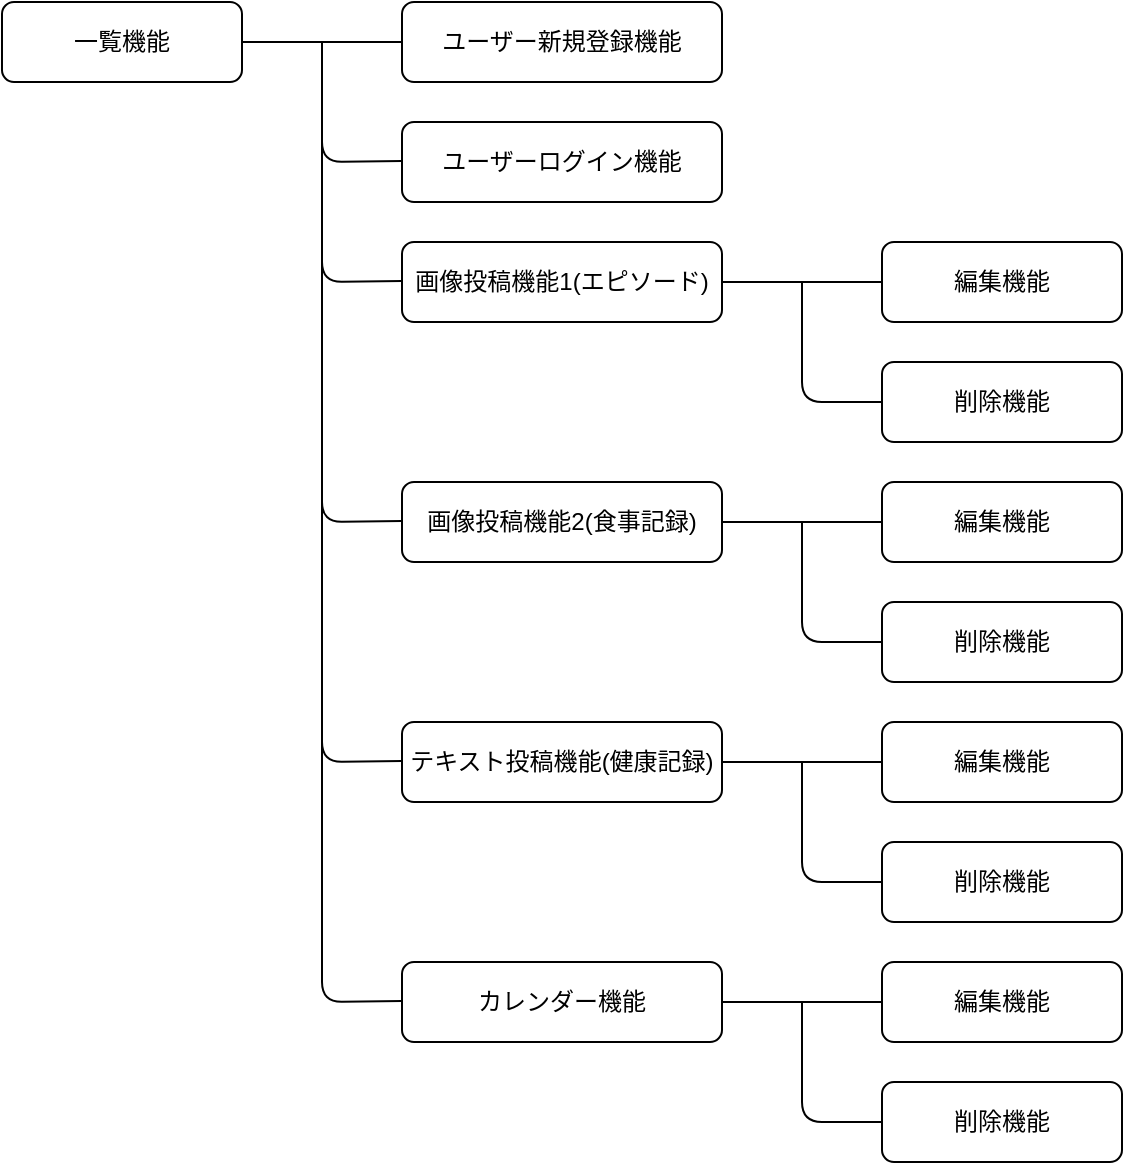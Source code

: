 <mxfile>
    <diagram id="nAlNOFsx1Q_IyMmYSjbP" name="ページ1">
        <mxGraphModel dx="774" dy="680" grid="0" gridSize="10" guides="1" tooltips="1" connect="1" arrows="1" fold="1" page="1" pageScale="1" pageWidth="827" pageHeight="1169" math="0" shadow="0">
            <root>
                <mxCell id="0"/>
                <mxCell id="1" parent="0"/>
                <mxCell id="2" value="一覧機能" style="rounded=1;whiteSpace=wrap;html=1;" parent="1" vertex="1">
                    <mxGeometry x="40" y="120" width="120" height="40" as="geometry"/>
                </mxCell>
                <mxCell id="3" value="ユーザー新規登録機能" style="rounded=1;whiteSpace=wrap;html=1;" parent="1" vertex="1">
                    <mxGeometry x="240" y="120" width="160" height="40" as="geometry"/>
                </mxCell>
                <mxCell id="4" value="ユーザーログイン機能" style="rounded=1;whiteSpace=wrap;html=1;" parent="1" vertex="1">
                    <mxGeometry x="240" y="180" width="160" height="40" as="geometry"/>
                </mxCell>
                <mxCell id="5" value="画像投稿機能1(エピソード)" style="rounded=1;whiteSpace=wrap;html=1;" parent="1" vertex="1">
                    <mxGeometry x="240" y="240" width="160" height="40" as="geometry"/>
                </mxCell>
                <mxCell id="6" value="画像投稿機能2(食事記録)" style="rounded=1;whiteSpace=wrap;html=1;" parent="1" vertex="1">
                    <mxGeometry x="240" y="360" width="160" height="40" as="geometry"/>
                </mxCell>
                <mxCell id="7" value="テキスト投稿機能(健康記録)" style="rounded=1;whiteSpace=wrap;html=1;" parent="1" vertex="1">
                    <mxGeometry x="240" y="480" width="160" height="40" as="geometry"/>
                </mxCell>
                <mxCell id="8" value="カレンダー機能" style="rounded=1;whiteSpace=wrap;html=1;" parent="1" vertex="1">
                    <mxGeometry x="240" y="600" width="160" height="40" as="geometry"/>
                </mxCell>
                <mxCell id="9" value="編集機能" style="rounded=1;whiteSpace=wrap;html=1;" parent="1" vertex="1">
                    <mxGeometry x="480" y="240" width="120" height="40" as="geometry"/>
                </mxCell>
                <mxCell id="10" value="削除機能" style="rounded=1;whiteSpace=wrap;html=1;" parent="1" vertex="1">
                    <mxGeometry x="480" y="300" width="120" height="40" as="geometry"/>
                </mxCell>
                <mxCell id="11" value="編集機能" style="rounded=1;whiteSpace=wrap;html=1;" parent="1" vertex="1">
                    <mxGeometry x="480" y="600" width="120" height="40" as="geometry"/>
                </mxCell>
                <mxCell id="12" value="編集機能" style="rounded=1;whiteSpace=wrap;html=1;" parent="1" vertex="1">
                    <mxGeometry x="480" y="480" width="120" height="40" as="geometry"/>
                </mxCell>
                <mxCell id="13" value="編集機能" style="rounded=1;whiteSpace=wrap;html=1;" parent="1" vertex="1">
                    <mxGeometry x="480" y="360" width="120" height="40" as="geometry"/>
                </mxCell>
                <mxCell id="14" value="削除機能" style="rounded=1;whiteSpace=wrap;html=1;" parent="1" vertex="1">
                    <mxGeometry x="480" y="420" width="120" height="40" as="geometry"/>
                </mxCell>
                <mxCell id="15" value="削除機能" style="rounded=1;whiteSpace=wrap;html=1;" parent="1" vertex="1">
                    <mxGeometry x="480" y="540" width="120" height="40" as="geometry"/>
                </mxCell>
                <mxCell id="16" value="削除機能" style="rounded=1;whiteSpace=wrap;html=1;" parent="1" vertex="1">
                    <mxGeometry x="480" y="660" width="120" height="40" as="geometry"/>
                </mxCell>
                <mxCell id="17" value="" style="endArrow=none;html=1;entryX=0;entryY=0.5;entryDx=0;entryDy=0;exitX=1;exitY=0.5;exitDx=0;exitDy=0;" parent="1" source="5" target="9" edge="1">
                    <mxGeometry width="50" height="50" relative="1" as="geometry">
                        <mxPoint x="400" y="560" as="sourcePoint"/>
                        <mxPoint x="460" y="560" as="targetPoint"/>
                        <Array as="points"/>
                    </mxGeometry>
                </mxCell>
                <mxCell id="18" value="" style="endArrow=none;html=1;entryX=0;entryY=0.5;entryDx=0;entryDy=0;exitX=1;exitY=0.5;exitDx=0;exitDy=0;" parent="1" source="6" target="13" edge="1">
                    <mxGeometry width="50" height="50" relative="1" as="geometry">
                        <mxPoint x="410" y="270" as="sourcePoint"/>
                        <mxPoint x="490" y="270" as="targetPoint"/>
                        <Array as="points"/>
                    </mxGeometry>
                </mxCell>
                <mxCell id="19" value="" style="endArrow=none;html=1;entryX=0;entryY=0.5;entryDx=0;entryDy=0;exitX=1;exitY=0.5;exitDx=0;exitDy=0;" parent="1" source="7" target="12" edge="1">
                    <mxGeometry width="50" height="50" relative="1" as="geometry">
                        <mxPoint x="410" y="390" as="sourcePoint"/>
                        <mxPoint x="490" y="390" as="targetPoint"/>
                        <Array as="points"/>
                    </mxGeometry>
                </mxCell>
                <mxCell id="20" value="" style="endArrow=none;html=1;entryX=0;entryY=0.5;entryDx=0;entryDy=0;exitX=1;exitY=0.5;exitDx=0;exitDy=0;" parent="1" source="8" target="11" edge="1">
                    <mxGeometry width="50" height="50" relative="1" as="geometry">
                        <mxPoint x="420" y="400" as="sourcePoint"/>
                        <mxPoint x="500" y="400" as="targetPoint"/>
                        <Array as="points"/>
                    </mxGeometry>
                </mxCell>
                <mxCell id="21" value="" style="endArrow=none;html=1;entryX=0;entryY=0.5;entryDx=0;entryDy=0;" parent="1" target="10" edge="1">
                    <mxGeometry width="50" height="50" relative="1" as="geometry">
                        <mxPoint x="440" y="260" as="sourcePoint"/>
                        <mxPoint x="510" y="410" as="targetPoint"/>
                        <Array as="points">
                            <mxPoint x="440" y="320"/>
                        </Array>
                    </mxGeometry>
                </mxCell>
                <mxCell id="22" value="" style="endArrow=none;html=1;entryX=0;entryY=0.5;entryDx=0;entryDy=0;" parent="1" target="14" edge="1">
                    <mxGeometry width="50" height="50" relative="1" as="geometry">
                        <mxPoint x="440" y="380" as="sourcePoint"/>
                        <mxPoint x="490" y="330" as="targetPoint"/>
                        <Array as="points">
                            <mxPoint x="440" y="440"/>
                        </Array>
                    </mxGeometry>
                </mxCell>
                <mxCell id="23" value="" style="endArrow=none;html=1;entryX=0;entryY=0.5;entryDx=0;entryDy=0;" parent="1" target="15" edge="1">
                    <mxGeometry width="50" height="50" relative="1" as="geometry">
                        <mxPoint x="440" y="500" as="sourcePoint"/>
                        <mxPoint x="490" y="450" as="targetPoint"/>
                        <Array as="points">
                            <mxPoint x="440" y="560"/>
                        </Array>
                    </mxGeometry>
                </mxCell>
                <mxCell id="24" value="" style="endArrow=none;html=1;entryX=0;entryY=0.5;entryDx=0;entryDy=0;" parent="1" target="16" edge="1">
                    <mxGeometry width="50" height="50" relative="1" as="geometry">
                        <mxPoint x="440" y="620" as="sourcePoint"/>
                        <mxPoint x="490" y="570" as="targetPoint"/>
                        <Array as="points">
                            <mxPoint x="440" y="680"/>
                        </Array>
                    </mxGeometry>
                </mxCell>
                <mxCell id="25" value="" style="endArrow=none;html=1;entryX=0;entryY=0.5;entryDx=0;entryDy=0;exitX=1;exitY=0.5;exitDx=0;exitDy=0;" parent="1" source="2" target="3" edge="1">
                    <mxGeometry width="50" height="50" relative="1" as="geometry">
                        <mxPoint x="410" y="270" as="sourcePoint"/>
                        <mxPoint x="490" y="270" as="targetPoint"/>
                        <Array as="points"/>
                    </mxGeometry>
                </mxCell>
                <mxCell id="26" value="" style="endArrow=none;html=1;entryX=0;entryY=0.5;entryDx=0;entryDy=0;" parent="1" edge="1">
                    <mxGeometry width="50" height="50" relative="1" as="geometry">
                        <mxPoint x="200" y="140" as="sourcePoint"/>
                        <mxPoint x="240" y="199.5" as="targetPoint"/>
                        <Array as="points">
                            <mxPoint x="200" y="200"/>
                        </Array>
                    </mxGeometry>
                </mxCell>
                <mxCell id="27" value="" style="endArrow=none;html=1;entryX=0;entryY=0.5;entryDx=0;entryDy=0;" parent="1" edge="1">
                    <mxGeometry width="50" height="50" relative="1" as="geometry">
                        <mxPoint x="200" y="190" as="sourcePoint"/>
                        <mxPoint x="240" y="259.5" as="targetPoint"/>
                        <Array as="points">
                            <mxPoint x="200" y="260"/>
                        </Array>
                    </mxGeometry>
                </mxCell>
                <mxCell id="28" value="" style="endArrow=none;html=1;entryX=0;entryY=0.5;entryDx=0;entryDy=0;" parent="1" edge="1">
                    <mxGeometry width="50" height="50" relative="1" as="geometry">
                        <mxPoint x="200" y="240" as="sourcePoint"/>
                        <mxPoint x="240" y="379.5" as="targetPoint"/>
                        <Array as="points">
                            <mxPoint x="200" y="380"/>
                        </Array>
                    </mxGeometry>
                </mxCell>
                <mxCell id="29" value="" style="endArrow=none;html=1;entryX=0;entryY=0.5;entryDx=0;entryDy=0;" parent="1" edge="1">
                    <mxGeometry width="50" height="50" relative="1" as="geometry">
                        <mxPoint x="200" y="360" as="sourcePoint"/>
                        <mxPoint x="240" y="499.5" as="targetPoint"/>
                        <Array as="points">
                            <mxPoint x="200" y="500"/>
                        </Array>
                    </mxGeometry>
                </mxCell>
                <mxCell id="30" value="" style="endArrow=none;html=1;entryX=0;entryY=0.5;entryDx=0;entryDy=0;" parent="1" edge="1">
                    <mxGeometry width="50" height="50" relative="1" as="geometry">
                        <mxPoint x="200" y="490" as="sourcePoint"/>
                        <mxPoint x="240" y="619.5" as="targetPoint"/>
                        <Array as="points">
                            <mxPoint x="200" y="620"/>
                        </Array>
                    </mxGeometry>
                </mxCell>
            </root>
        </mxGraphModel>
    </diagram>
</mxfile>